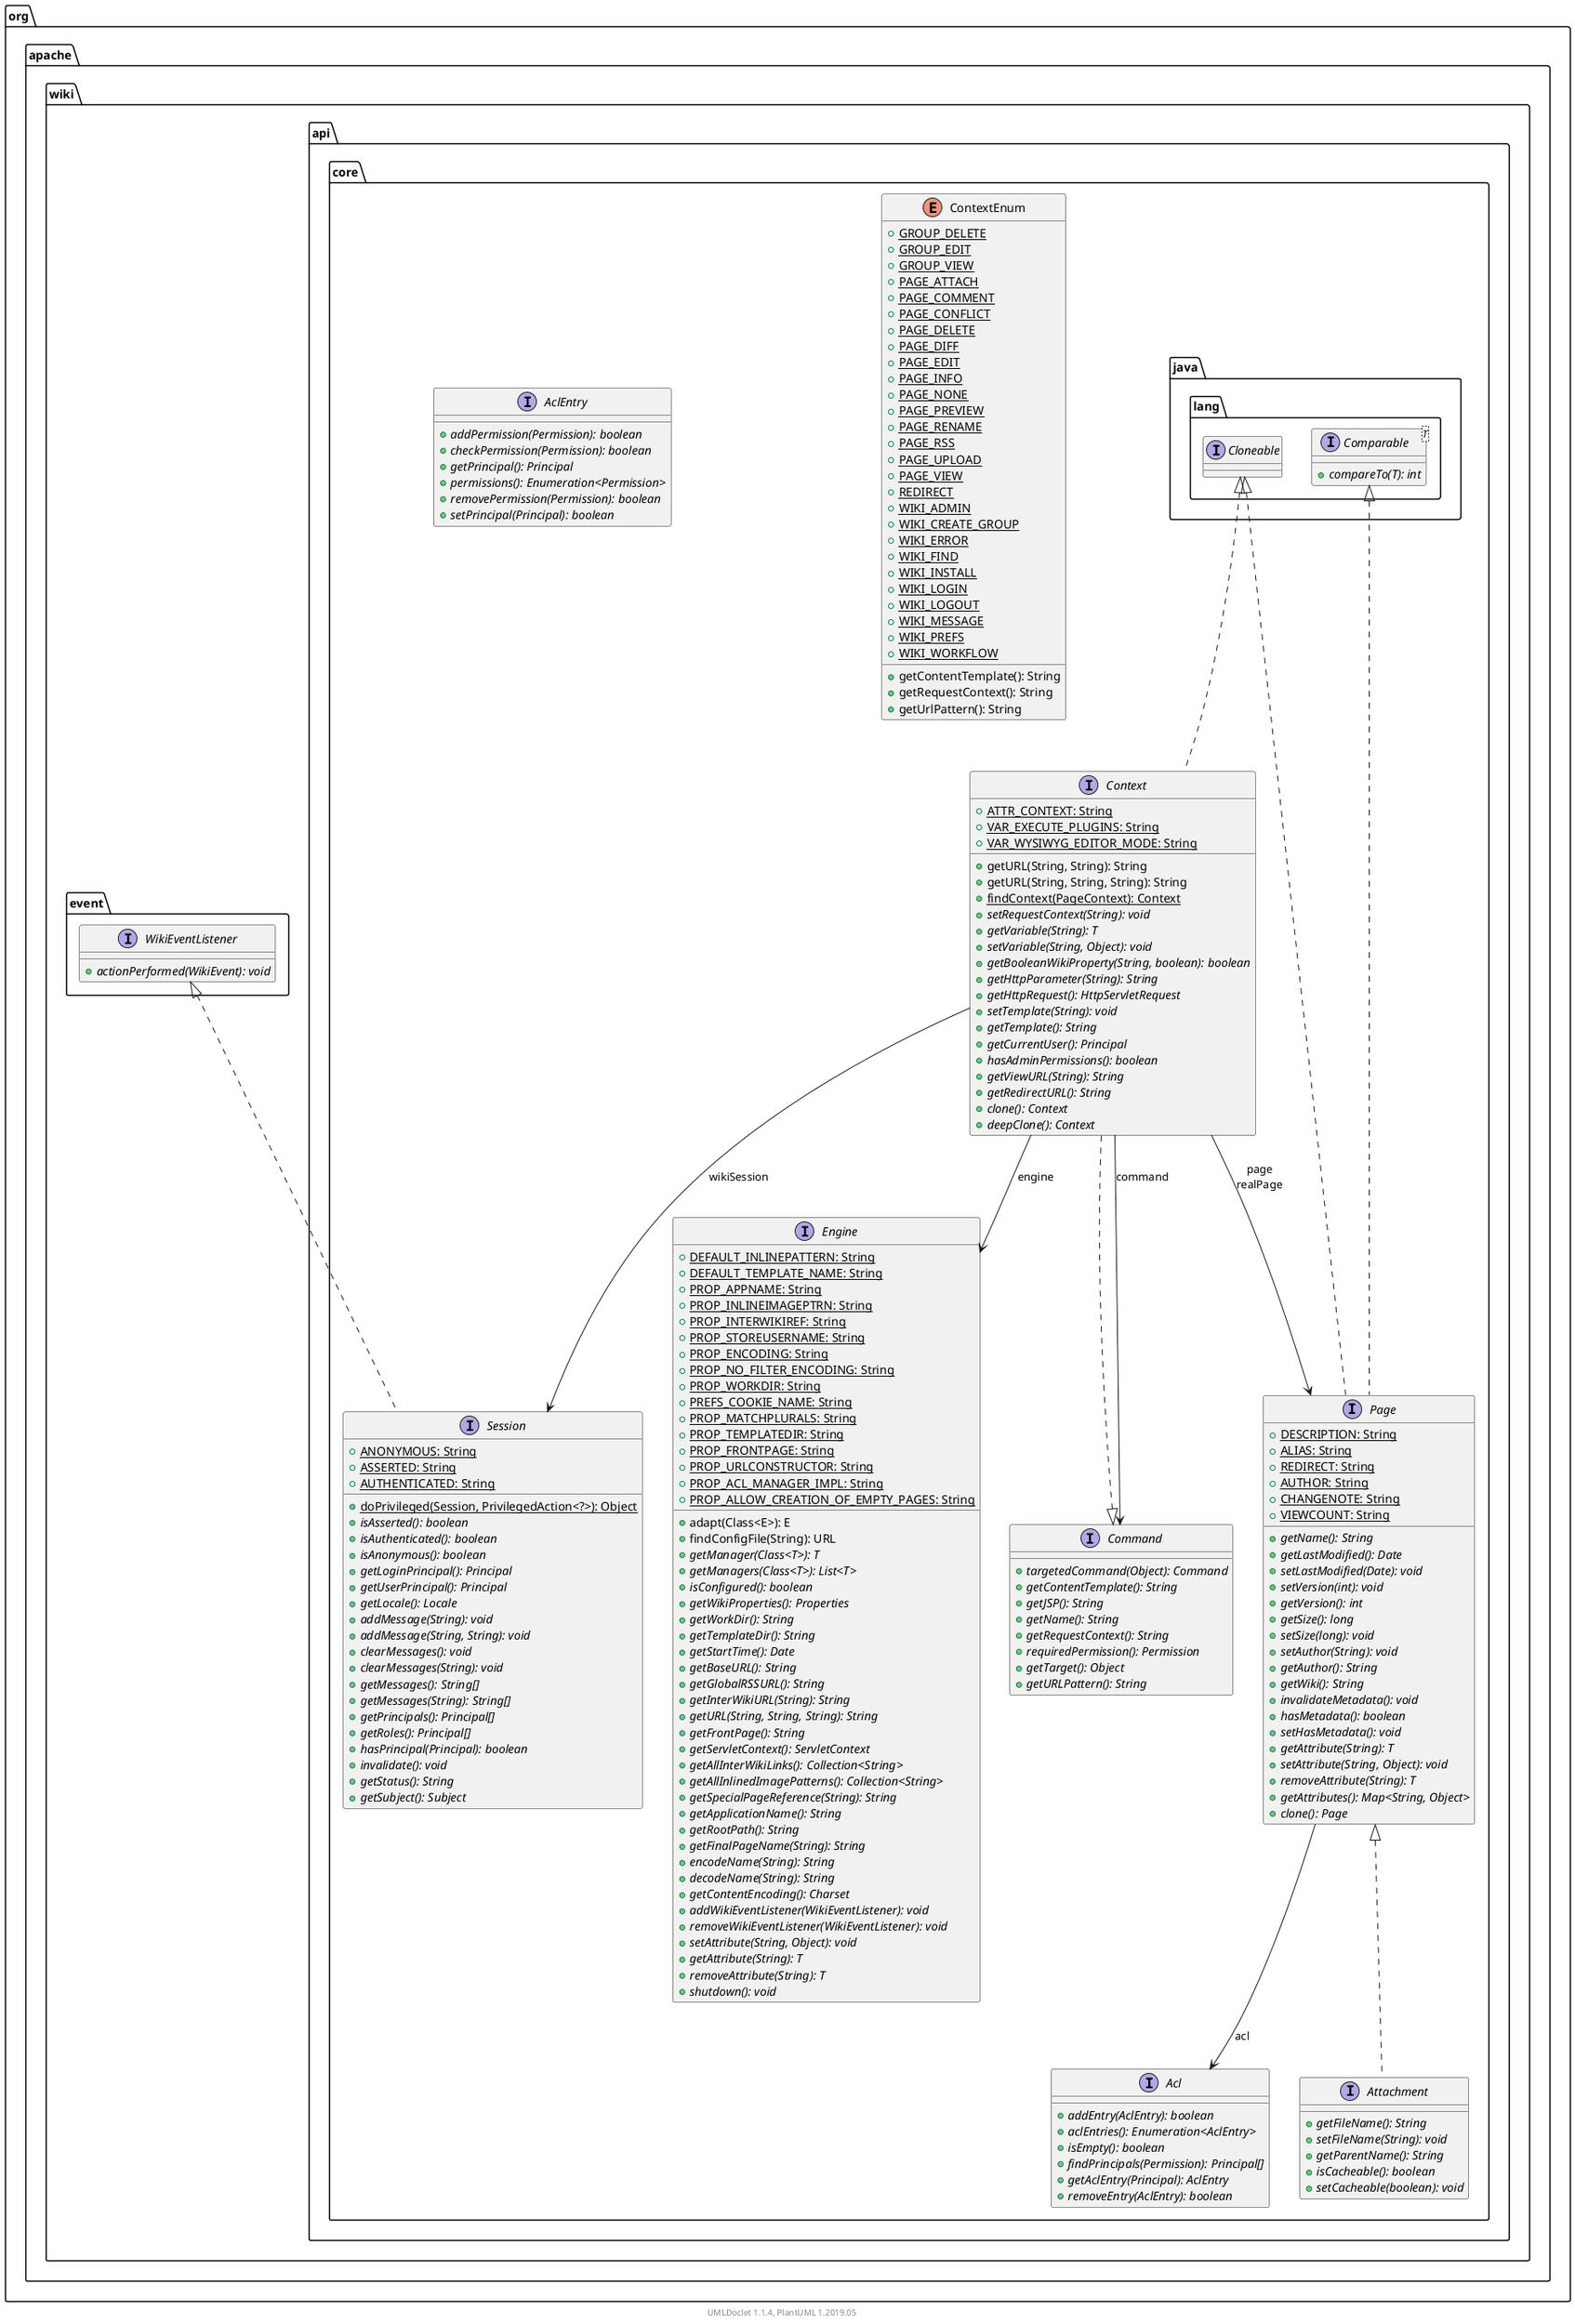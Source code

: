 @startuml

    namespace org.apache.wiki.api.core {

        enum ContextEnum [[ContextEnum.html]] {
            {static} +GROUP_DELETE
            {static} +GROUP_EDIT
            {static} +GROUP_VIEW
            {static} +PAGE_ATTACH
            {static} +PAGE_COMMENT
            {static} +PAGE_CONFLICT
            {static} +PAGE_DELETE
            {static} +PAGE_DIFF
            {static} +PAGE_EDIT
            {static} +PAGE_INFO
            {static} +PAGE_NONE
            {static} +PAGE_PREVIEW
            {static} +PAGE_RENAME
            {static} +PAGE_RSS
            {static} +PAGE_UPLOAD
            {static} +PAGE_VIEW
            {static} +REDIRECT
            {static} +WIKI_ADMIN
            {static} +WIKI_CREATE_GROUP
            {static} +WIKI_ERROR
            {static} +WIKI_FIND
            {static} +WIKI_INSTALL
            {static} +WIKI_LOGIN
            {static} +WIKI_LOGOUT
            {static} +WIKI_MESSAGE
            {static} +WIKI_PREFS
            {static} +WIKI_WORKFLOW
            +getContentTemplate(): String
            +getRequestContext(): String
            +getUrlPattern(): String
        }

        interface AclEntry [[AclEntry.html]] {
            {abstract} +addPermission(Permission): boolean
            {abstract} +checkPermission(Permission): boolean
            {abstract} +getPrincipal(): Principal
            {abstract} +permissions(): Enumeration<Permission>
            {abstract} +removePermission(Permission): boolean
            {abstract} +setPrincipal(Principal): boolean
        }

        interface Context [[Context.html]] {
            {static} +ATTR_CONTEXT: String
            {static} +VAR_EXECUTE_PLUGINS: String
            {static} +VAR_WYSIWYG_EDITOR_MODE: String
            +getURL(String, String): String
            +getURL(String, String, String): String
            {static} +findContext(PageContext): Context
            {abstract} +setRequestContext(String): void
            {abstract} +getVariable(String): T
            {abstract} +setVariable(String, Object): void
            {abstract} +getBooleanWikiProperty(String, boolean): boolean
            {abstract} +getHttpParameter(String): String
            {abstract} +getHttpRequest(): HttpServletRequest
            {abstract} +setTemplate(String): void
            {abstract} +getTemplate(): String
            {abstract} +getCurrentUser(): Principal
            {abstract} +hasAdminPermissions(): boolean
            {abstract} +getViewURL(String): String
            {abstract} +getRedirectURL(): String
            {abstract} +clone(): Context
            {abstract} +deepClone(): Context
        }

        interface Acl [[Acl.html]] {
            {abstract} +addEntry(AclEntry): boolean
            {abstract} +aclEntries(): Enumeration<AclEntry>
            {abstract} +isEmpty(): boolean
            {abstract} +findPrincipals(Permission): Principal[]
            {abstract} +getAclEntry(Principal): AclEntry
            {abstract} +removeEntry(AclEntry): boolean
        }

        interface Page [[Page.html]] {
            {static} +DESCRIPTION: String
            {static} +ALIAS: String
            {static} +REDIRECT: String
            {static} +AUTHOR: String
            {static} +CHANGENOTE: String
            {static} +VIEWCOUNT: String
            {abstract} +getName(): String
            {abstract} +getLastModified(): Date
            {abstract} +setLastModified(Date): void
            {abstract} +setVersion(int): void
            {abstract} +getVersion(): int
            {abstract} +getSize(): long
            {abstract} +setSize(long): void
            {abstract} +setAuthor(String): void
            {abstract} +getAuthor(): String
            {abstract} +getWiki(): String
            {abstract} +invalidateMetadata(): void
            {abstract} +hasMetadata(): boolean
            {abstract} +setHasMetadata(): void
            {abstract} +getAttribute(String): T
            {abstract} +setAttribute(String, Object): void
            {abstract} +removeAttribute(String): T
            {abstract} +getAttributes(): Map<String, Object>
            {abstract} +clone(): Page
        }

        interface Session [[Session.html]] {
            {static} +ANONYMOUS: String
            {static} +ASSERTED: String
            {static} +AUTHENTICATED: String
            {static} +doPrivileged(Session, PrivilegedAction<?>): Object
            {abstract} +isAsserted(): boolean
            {abstract} +isAuthenticated(): boolean
            {abstract} +isAnonymous(): boolean
            {abstract} +getLoginPrincipal(): Principal
            {abstract} +getUserPrincipal(): Principal
            {abstract} +getLocale(): Locale
            {abstract} +addMessage(String): void
            {abstract} +addMessage(String, String): void
            {abstract} +clearMessages(): void
            {abstract} +clearMessages(String): void
            {abstract} +getMessages(): String[]
            {abstract} +getMessages(String): String[]
            {abstract} +getPrincipals(): Principal[]
            {abstract} +getRoles(): Principal[]
            {abstract} +hasPrincipal(Principal): boolean
            {abstract} +invalidate(): void
            {abstract} +getStatus(): String
            {abstract} +getSubject(): Subject
        }

        interface Engine [[Engine.html]] {
            {static} +DEFAULT_INLINEPATTERN: String
            {static} +DEFAULT_TEMPLATE_NAME: String
            {static} +PROP_APPNAME: String
            {static} +PROP_INLINEIMAGEPTRN: String
            {static} +PROP_INTERWIKIREF: String
            {static} +PROP_STOREUSERNAME: String
            {static} +PROP_ENCODING: String
            {static} +PROP_NO_FILTER_ENCODING: String
            {static} +PROP_WORKDIR: String
            {static} +PREFS_COOKIE_NAME: String
            {static} +PROP_MATCHPLURALS: String
            {static} +PROP_TEMPLATEDIR: String
            {static} +PROP_FRONTPAGE: String
            {static} +PROP_URLCONSTRUCTOR: String
            {static} +PROP_ACL_MANAGER_IMPL: String
            {static} +PROP_ALLOW_CREATION_OF_EMPTY_PAGES: String
            +adapt(Class<E>): E
            +findConfigFile(String): URL
            {abstract} +getManager(Class<T>): T
            {abstract} +getManagers(Class<T>): List<T>
            {abstract} +isConfigured(): boolean
            {abstract} +getWikiProperties(): Properties
            {abstract} +getWorkDir(): String
            {abstract} +getTemplateDir(): String
            {abstract} +getStartTime(): Date
            {abstract} +getBaseURL(): String
            {abstract} +getGlobalRSSURL(): String
            {abstract} +getInterWikiURL(String): String
            {abstract} +getURL(String, String, String): String
            {abstract} +getFrontPage(): String
            {abstract} +getServletContext(): ServletContext
            {abstract} +getAllInterWikiLinks(): Collection<String>
            {abstract} +getAllInlinedImagePatterns(): Collection<String>
            {abstract} +getSpecialPageReference(String): String
            {abstract} +getApplicationName(): String
            {abstract} +getRootPath(): String
            {abstract} +getFinalPageName(String): String
            {abstract} +encodeName(String): String
            {abstract} +decodeName(String): String
            {abstract} +getContentEncoding(): Charset
            {abstract} +addWikiEventListener(WikiEventListener): void
            {abstract} +removeWikiEventListener(WikiEventListener): void
            {abstract} +setAttribute(String, Object): void
            {abstract} +getAttribute(String): T
            {abstract} +removeAttribute(String): T
            {abstract} +shutdown(): void
        }

        interface Command [[Command.html]] {
            {abstract} +targetedCommand(Object): Command
            {abstract} +getContentTemplate(): String
            {abstract} +getJSP(): String
            {abstract} +getName(): String
            {abstract} +getRequestContext(): String
            {abstract} +requiredPermission(): Permission
            {abstract} +getTarget(): Object
            {abstract} +getURLPattern(): String
        }

        interface Attachment [[Attachment.html]] {
            {abstract} +getFileName(): String
            {abstract} +setFileName(String): void
            {abstract} +getParentName(): String
            {abstract} +isCacheable(): boolean
            {abstract} +setCacheable(boolean): void
        }

        interface java.lang.Cloneable
        java.lang.Cloneable <|.. Context

        Command <|.. Context

        java.lang.Cloneable <|.. Page

        interface java.lang.Comparable<T> {
            {abstract} +compareTo(T): int
        }
        java.lang.Comparable <|.. Page

        interface org.apache.wiki.event.WikiEventListener {
            {abstract} +actionPerformed(WikiEvent): void
        }
        org.apache.wiki.event.WikiEventListener <|.. Session

        Page <|.. Attachment

        Context --> Page: page\nrealPage

        Context --> Engine: engine

        Context --> Session: wikiSession

        Context --> Command: command

        Page --> Acl: acl

    }


    center footer UMLDoclet 1.1.4, PlantUML 1.2019.05
@enduml
